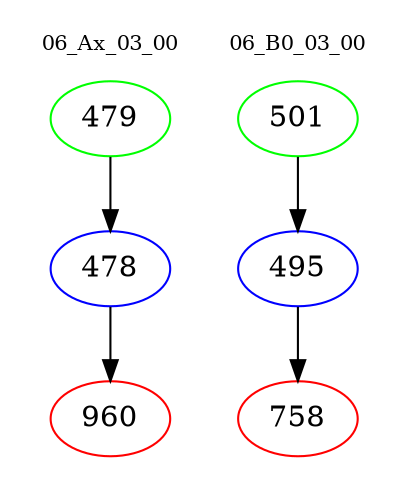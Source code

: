 digraph{
subgraph cluster_0 {
color = white
label = "06_Ax_03_00";
fontsize=10;
T0_479 [label="479", color="green"]
T0_479 -> T0_478 [color="black"]
T0_478 [label="478", color="blue"]
T0_478 -> T0_960 [color="black"]
T0_960 [label="960", color="red"]
}
subgraph cluster_1 {
color = white
label = "06_B0_03_00";
fontsize=10;
T1_501 [label="501", color="green"]
T1_501 -> T1_495 [color="black"]
T1_495 [label="495", color="blue"]
T1_495 -> T1_758 [color="black"]
T1_758 [label="758", color="red"]
}
}
